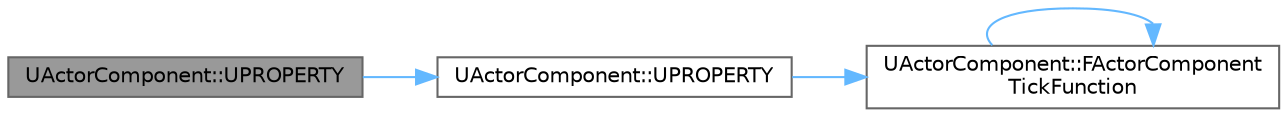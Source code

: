 digraph "UActorComponent::UPROPERTY"
{
 // INTERACTIVE_SVG=YES
 // LATEX_PDF_SIZE
  bgcolor="transparent";
  edge [fontname=Helvetica,fontsize=10,labelfontname=Helvetica,labelfontsize=10];
  node [fontname=Helvetica,fontsize=10,shape=box,height=0.2,width=0.4];
  rankdir="LR";
  Node1 [id="Node000001",label="UActorComponent::UPROPERTY",height=0.2,width=0.4,color="gray40", fillcolor="grey60", style="filled", fontcolor="black",tooltip="Array of tags that can be used for grouping and categorizing."];
  Node1 -> Node2 [id="edge1_Node000001_Node000002",color="steelblue1",style="solid",tooltip=" "];
  Node2 [id="Node000002",label="UActorComponent::UPROPERTY",height=0.2,width=0.4,color="grey40", fillcolor="white", style="filled",URL="$df/db5/classUActorComponent.html#a0b48fede8bf8d4767be5d2c6d9db7b0c",tooltip="Main tick function for the Component."];
  Node2 -> Node3 [id="edge2_Node000002_Node000003",color="steelblue1",style="solid",tooltip=" "];
  Node3 [id="Node000003",label="UActorComponent::FActorComponent\lTickFunction",height=0.2,width=0.4,color="grey40", fillcolor="white", style="filled",URL="$df/db5/classUActorComponent.html#a6415cde34aadc3b9bbaa1e7693c2ab3a",tooltip=" "];
  Node3 -> Node3 [id="edge3_Node000003_Node000003",color="steelblue1",style="solid",tooltip=" "];
}
